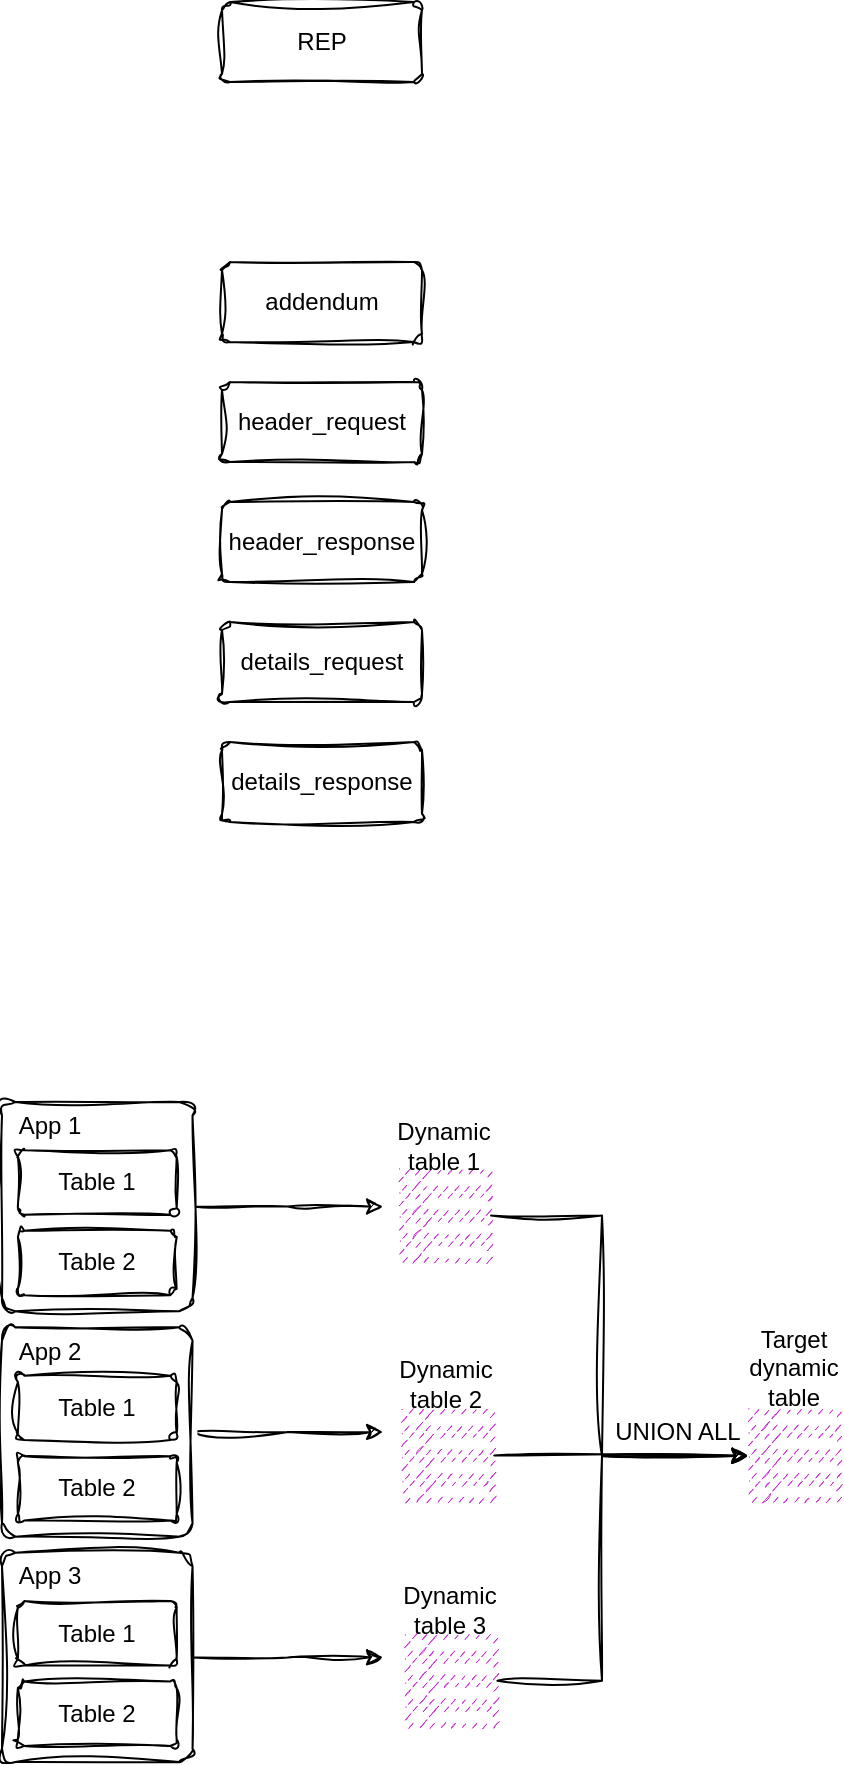 <mxfile version="26.2.4" pages="4">
  <diagram id="R2lEEEUBdFMjLlhIrx00" name="Page-1">
    <mxGraphModel dx="983" dy="541" grid="0" gridSize="10" guides="1" tooltips="1" connect="1" arrows="1" fold="1" page="1" pageScale="1" pageWidth="850" pageHeight="1100" math="0" shadow="0" extFonts="Permanent Marker^https://fonts.googleapis.com/css?family=Permanent+Marker">
      <root>
        <mxCell id="0" />
        <mxCell id="1" parent="0" />
        <mxCell id="net-j0YEt3YbszYHpLT1-1" value="REP" style="rounded=1;arcSize=10;whiteSpace=wrap;html=1;align=center;sketch=1;curveFitting=1;jiggle=2;" parent="1" vertex="1">
          <mxGeometry x="200" y="130" width="100" height="40" as="geometry" />
        </mxCell>
        <mxCell id="net-j0YEt3YbszYHpLT1-2" value="addendum" style="rounded=1;arcSize=10;whiteSpace=wrap;html=1;align=center;sketch=1;curveFitting=1;jiggle=2;" parent="1" vertex="1">
          <mxGeometry x="200" y="260" width="100" height="40" as="geometry" />
        </mxCell>
        <mxCell id="net-j0YEt3YbszYHpLT1-3" value="header_request" style="rounded=1;arcSize=10;whiteSpace=wrap;html=1;align=center;sketch=1;curveFitting=1;jiggle=2;" parent="1" vertex="1">
          <mxGeometry x="200" y="320" width="100" height="40" as="geometry" />
        </mxCell>
        <mxCell id="net-j0YEt3YbszYHpLT1-4" value="header_response" style="rounded=1;arcSize=10;whiteSpace=wrap;html=1;align=center;sketch=1;curveFitting=1;jiggle=2;" parent="1" vertex="1">
          <mxGeometry x="200" y="380" width="100" height="40" as="geometry" />
        </mxCell>
        <mxCell id="net-j0YEt3YbszYHpLT1-5" value="details_request" style="rounded=1;arcSize=10;whiteSpace=wrap;html=1;align=center;sketch=1;curveFitting=1;jiggle=2;" parent="1" vertex="1">
          <mxGeometry x="200" y="440" width="100" height="40" as="geometry" />
        </mxCell>
        <mxCell id="net-j0YEt3YbszYHpLT1-6" value="details_response" style="rounded=1;arcSize=10;whiteSpace=wrap;html=1;align=center;sketch=1;curveFitting=1;jiggle=2;" parent="1" vertex="1">
          <mxGeometry x="200" y="500" width="100" height="40" as="geometry" />
        </mxCell>
        <mxCell id="1E6t_qa9f9LuLlia8ntM-29" value="" style="group;sketch=1;curveFitting=1;jiggle=2;" vertex="1" connectable="0" parent="1">
          <mxGeometry x="90" y="680" width="420" height="330" as="geometry" />
        </mxCell>
        <mxCell id="1E6t_qa9f9LuLlia8ntM-19" style="edgeStyle=orthogonalEdgeStyle;rounded=0;orthogonalLoop=1;jettySize=auto;html=1;sketch=1;curveFitting=1;jiggle=2;" edge="1" parent="1E6t_qa9f9LuLlia8ntM-29" source="1E6t_qa9f9LuLlia8ntM-3">
          <mxGeometry relative="1" as="geometry">
            <mxPoint x="190.548" y="52.317" as="targetPoint" />
          </mxGeometry>
        </mxCell>
        <mxCell id="1E6t_qa9f9LuLlia8ntM-20" style="edgeStyle=orthogonalEdgeStyle;rounded=0;orthogonalLoop=1;jettySize=auto;html=1;sketch=1;curveFitting=1;jiggle=2;" edge="1" parent="1E6t_qa9f9LuLlia8ntM-29" source="1E6t_qa9f9LuLlia8ntM-5">
          <mxGeometry relative="1" as="geometry">
            <mxPoint x="190.548" y="165" as="targetPoint" />
          </mxGeometry>
        </mxCell>
        <mxCell id="1E6t_qa9f9LuLlia8ntM-21" style="edgeStyle=orthogonalEdgeStyle;rounded=0;orthogonalLoop=1;jettySize=auto;html=1;sketch=1;curveFitting=1;jiggle=2;" edge="1" parent="1E6t_qa9f9LuLlia8ntM-29" source="1E6t_qa9f9LuLlia8ntM-9">
          <mxGeometry relative="1" as="geometry">
            <mxPoint x="190.548" y="277.683" as="targetPoint" />
          </mxGeometry>
        </mxCell>
        <mxCell id="1E6t_qa9f9LuLlia8ntM-25" style="edgeStyle=orthogonalEdgeStyle;rounded=0;orthogonalLoop=1;jettySize=auto;html=1;sketch=1;curveFitting=1;jiggle=2;" edge="1" parent="1E6t_qa9f9LuLlia8ntM-29" source="1E6t_qa9f9LuLlia8ntM-13" target="1E6t_qa9f9LuLlia8ntM-23">
          <mxGeometry relative="1" as="geometry">
            <Array as="points">
              <mxPoint x="300" y="57" />
              <mxPoint x="300" y="177" />
            </Array>
          </mxGeometry>
        </mxCell>
        <mxCell id="1E6t_qa9f9LuLlia8ntM-13" value="" style="sketch=1;outlineConnect=0;fontColor=#232F3E;gradientColor=none;fillColor=#C925D1;strokeColor=none;dashed=0;verticalLabelPosition=bottom;verticalAlign=top;align=center;html=1;fontSize=12;fontStyle=0;aspect=fixed;pointerEvents=1;shape=mxgraph.aws4.table;curveFitting=1;jiggle=2;" vertex="1" parent="1E6t_qa9f9LuLlia8ntM-29">
          <mxGeometry x="198.488" y="33.805" width="46.049" height="46.049" as="geometry" />
        </mxCell>
        <mxCell id="1E6t_qa9f9LuLlia8ntM-14" value="Dynamic table 1" style="text;html=1;align=center;verticalAlign=middle;whiteSpace=wrap;rounded=0;sketch=1;curveFitting=1;jiggle=2;" vertex="1" parent="1E6t_qa9f9LuLlia8ntM-29">
          <mxGeometry x="196.9" y="9.659" width="47.637" height="24.146" as="geometry" />
        </mxCell>
        <mxCell id="1E6t_qa9f9LuLlia8ntM-26" style="edgeStyle=orthogonalEdgeStyle;rounded=0;orthogonalLoop=1;jettySize=auto;html=1;sketch=1;curveFitting=1;jiggle=2;" edge="1" parent="1E6t_qa9f9LuLlia8ntM-29" source="1E6t_qa9f9LuLlia8ntM-15" target="1E6t_qa9f9LuLlia8ntM-23">
          <mxGeometry relative="1" as="geometry" />
        </mxCell>
        <mxCell id="1E6t_qa9f9LuLlia8ntM-15" value="" style="sketch=1;outlineConnect=0;fontColor=#232F3E;gradientColor=none;fillColor=#C925D1;strokeColor=none;dashed=0;verticalLabelPosition=bottom;verticalAlign=top;align=center;html=1;fontSize=12;fontStyle=0;aspect=fixed;pointerEvents=1;shape=mxgraph.aws4.table;curveFitting=1;jiggle=2;" vertex="1" parent="1E6t_qa9f9LuLlia8ntM-29">
          <mxGeometry x="200.076" y="153.732" width="46.049" height="46.049" as="geometry" />
        </mxCell>
        <mxCell id="1E6t_qa9f9LuLlia8ntM-16" value="Dynamic table 2" style="text;html=1;align=center;verticalAlign=middle;whiteSpace=wrap;rounded=0;sketch=1;curveFitting=1;jiggle=2;" vertex="1" parent="1E6t_qa9f9LuLlia8ntM-29">
          <mxGeometry x="198.488" y="128.785" width="47.637" height="24.146" as="geometry" />
        </mxCell>
        <mxCell id="1E6t_qa9f9LuLlia8ntM-27" style="edgeStyle=orthogonalEdgeStyle;rounded=0;orthogonalLoop=1;jettySize=auto;html=1;sketch=1;curveFitting=1;jiggle=2;" edge="1" parent="1E6t_qa9f9LuLlia8ntM-29" source="1E6t_qa9f9LuLlia8ntM-17" target="1E6t_qa9f9LuLlia8ntM-23">
          <mxGeometry relative="1" as="geometry">
            <Array as="points">
              <mxPoint x="300" y="289" />
              <mxPoint x="300" y="177" />
            </Array>
          </mxGeometry>
        </mxCell>
        <mxCell id="1E6t_qa9f9LuLlia8ntM-17" value="" style="sketch=1;outlineConnect=0;fontColor=#232F3E;gradientColor=none;fillColor=#C925D1;strokeColor=none;dashed=0;verticalLabelPosition=bottom;verticalAlign=top;align=center;html=1;fontSize=12;fontStyle=0;aspect=fixed;pointerEvents=1;shape=mxgraph.aws4.table;curveFitting=1;jiggle=2;" vertex="1" parent="1E6t_qa9f9LuLlia8ntM-29">
          <mxGeometry x="201.664" y="266.415" width="46.049" height="46.049" as="geometry" />
        </mxCell>
        <mxCell id="1E6t_qa9f9LuLlia8ntM-18" value="Dynamic table 3" style="text;html=1;align=center;verticalAlign=middle;whiteSpace=wrap;rounded=0;sketch=1;curveFitting=1;jiggle=2;" vertex="1" parent="1E6t_qa9f9LuLlia8ntM-29">
          <mxGeometry x="200.076" y="242.268" width="47.637" height="24.146" as="geometry" />
        </mxCell>
        <mxCell id="1E6t_qa9f9LuLlia8ntM-22" value="" style="group;sketch=1;curveFitting=1;jiggle=2;" vertex="1" connectable="0" parent="1E6t_qa9f9LuLlia8ntM-29">
          <mxGeometry width="95.274" height="330" as="geometry" />
        </mxCell>
        <mxCell id="1E6t_qa9f9LuLlia8ntM-3" value="" style="rounded=1;whiteSpace=wrap;html=1;arcSize=7;sketch=1;curveFitting=1;jiggle=2;" vertex="1" parent="1E6t_qa9f9LuLlia8ntM-22">
          <mxGeometry width="95.274" height="104.634" as="geometry" />
        </mxCell>
        <mxCell id="1E6t_qa9f9LuLlia8ntM-1" value="Table 1" style="rounded=1;arcSize=10;whiteSpace=wrap;html=1;align=center;sketch=1;curveFitting=1;jiggle=2;" vertex="1" parent="1E6t_qa9f9LuLlia8ntM-22">
          <mxGeometry x="7.94" y="24.146" width="79.395" height="32.195" as="geometry" />
        </mxCell>
        <mxCell id="1E6t_qa9f9LuLlia8ntM-2" value="Table 2" style="rounded=1;arcSize=10;whiteSpace=wrap;html=1;align=center;sketch=1;curveFitting=1;jiggle=2;" vertex="1" parent="1E6t_qa9f9LuLlia8ntM-22">
          <mxGeometry x="7.94" y="64.39" width="79.395" height="32.195" as="geometry" />
        </mxCell>
        <mxCell id="1E6t_qa9f9LuLlia8ntM-4" value="App 1" style="text;html=1;align=center;verticalAlign=middle;whiteSpace=wrap;rounded=0;sketch=1;curveFitting=1;jiggle=2;" vertex="1" parent="1E6t_qa9f9LuLlia8ntM-22">
          <mxGeometry width="47.637" height="24.146" as="geometry" />
        </mxCell>
        <mxCell id="1E6t_qa9f9LuLlia8ntM-5" value="" style="rounded=1;whiteSpace=wrap;html=1;arcSize=7;sketch=1;curveFitting=1;jiggle=2;" vertex="1" parent="1E6t_qa9f9LuLlia8ntM-22">
          <mxGeometry y="112.683" width="95.274" height="104.634" as="geometry" />
        </mxCell>
        <mxCell id="1E6t_qa9f9LuLlia8ntM-6" value="Table 1" style="rounded=1;arcSize=10;whiteSpace=wrap;html=1;align=center;sketch=1;curveFitting=1;jiggle=2;" vertex="1" parent="1E6t_qa9f9LuLlia8ntM-22">
          <mxGeometry x="7.94" y="136.829" width="79.395" height="32.195" as="geometry" />
        </mxCell>
        <mxCell id="1E6t_qa9f9LuLlia8ntM-7" value="Table 2" style="rounded=1;arcSize=10;whiteSpace=wrap;html=1;align=center;sketch=1;curveFitting=1;jiggle=2;" vertex="1" parent="1E6t_qa9f9LuLlia8ntM-22">
          <mxGeometry x="7.94" y="177.073" width="79.395" height="32.195" as="geometry" />
        </mxCell>
        <mxCell id="1E6t_qa9f9LuLlia8ntM-8" value="App 2" style="text;html=1;align=center;verticalAlign=middle;whiteSpace=wrap;rounded=0;sketch=1;curveFitting=1;jiggle=2;" vertex="1" parent="1E6t_qa9f9LuLlia8ntM-22">
          <mxGeometry y="112.683" width="47.637" height="24.146" as="geometry" />
        </mxCell>
        <mxCell id="1E6t_qa9f9LuLlia8ntM-9" value="" style="rounded=1;whiteSpace=wrap;html=1;arcSize=7;sketch=1;curveFitting=1;jiggle=2;" vertex="1" parent="1E6t_qa9f9LuLlia8ntM-22">
          <mxGeometry y="225.366" width="95.274" height="104.634" as="geometry" />
        </mxCell>
        <mxCell id="1E6t_qa9f9LuLlia8ntM-10" value="Table 1" style="rounded=1;arcSize=10;whiteSpace=wrap;html=1;align=center;sketch=1;curveFitting=1;jiggle=2;" vertex="1" parent="1E6t_qa9f9LuLlia8ntM-22">
          <mxGeometry x="7.94" y="249.512" width="79.395" height="32.195" as="geometry" />
        </mxCell>
        <mxCell id="1E6t_qa9f9LuLlia8ntM-11" value="Table 2" style="rounded=1;arcSize=10;whiteSpace=wrap;html=1;align=center;sketch=1;curveFitting=1;jiggle=2;" vertex="1" parent="1E6t_qa9f9LuLlia8ntM-22">
          <mxGeometry x="7.94" y="289.756" width="79.395" height="32.195" as="geometry" />
        </mxCell>
        <mxCell id="1E6t_qa9f9LuLlia8ntM-12" value="App 3" style="text;html=1;align=center;verticalAlign=middle;whiteSpace=wrap;rounded=0;sketch=1;curveFitting=1;jiggle=2;" vertex="1" parent="1E6t_qa9f9LuLlia8ntM-22">
          <mxGeometry y="225.366" width="47.637" height="24.146" as="geometry" />
        </mxCell>
        <mxCell id="1E6t_qa9f9LuLlia8ntM-23" value="" style="sketch=1;outlineConnect=0;fontColor=#232F3E;gradientColor=none;fillColor=#C925D1;strokeColor=none;dashed=0;verticalLabelPosition=bottom;verticalAlign=top;align=center;html=1;fontSize=12;fontStyle=0;aspect=fixed;pointerEvents=1;shape=mxgraph.aws4.table;curveFitting=1;jiggle=2;" vertex="1" parent="1E6t_qa9f9LuLlia8ntM-29">
          <mxGeometry x="373.157" y="153.732" width="46.049" height="46.049" as="geometry" />
        </mxCell>
        <mxCell id="1E6t_qa9f9LuLlia8ntM-24" value="Target dynamic table" style="text;html=1;align=center;verticalAlign=middle;whiteSpace=wrap;rounded=0;sketch=1;curveFitting=1;jiggle=2;" vertex="1" parent="1E6t_qa9f9LuLlia8ntM-29">
          <mxGeometry x="372.363" y="120.732" width="47.637" height="24.146" as="geometry" />
        </mxCell>
        <mxCell id="1E6t_qa9f9LuLlia8ntM-28" value="UNION ALL" style="text;html=1;align=center;verticalAlign=middle;whiteSpace=wrap;rounded=0;sketch=1;curveFitting=1;jiggle=2;" vertex="1" parent="1E6t_qa9f9LuLlia8ntM-29">
          <mxGeometry x="303.16" y="152.93" width="70" height="24.15" as="geometry" />
        </mxCell>
      </root>
    </mxGraphModel>
  </diagram>
  <diagram id="r_vGQezDxEXXlIS-A0fj" name="Page-2">
    <mxGraphModel dx="699" dy="467" grid="0" gridSize="10" guides="1" tooltips="1" connect="1" arrows="1" fold="1" page="1" pageScale="1" pageWidth="850" pageHeight="1100" math="0" shadow="0">
      <root>
        <mxCell id="0" />
        <mxCell id="1" parent="0" />
        <mxCell id="O-tyyzASQmZN0lxxW-hp-5" value="Landing/Staging zone" style="swimlane;whiteSpace=wrap;html=1;" parent="1" vertex="1">
          <mxGeometry x="14" y="12" width="305" height="376" as="geometry" />
        </mxCell>
        <mxCell id="O-tyyzASQmZN0lxxW-hp-1" value="RAW_DATA" style="rounded=1;whiteSpace=wrap;html=1;" parent="O-tyyzASQmZN0lxxW-hp-5" vertex="1">
          <mxGeometry x="22" y="98" width="120" height="60" as="geometry" />
        </mxCell>
        <mxCell id="O-tyyzASQmZN0lxxW-hp-2" value="RAW_DATA" style="rounded=1;whiteSpace=wrap;html=1;" parent="O-tyyzASQmZN0lxxW-hp-5" vertex="1">
          <mxGeometry x="22" y="179" width="120" height="60" as="geometry" />
        </mxCell>
        <mxCell id="O-tyyzASQmZN0lxxW-hp-3" value="RAW_DATA" style="rounded=1;whiteSpace=wrap;html=1;" parent="O-tyyzASQmZN0lxxW-hp-5" vertex="1">
          <mxGeometry x="22" y="263" width="120" height="60" as="geometry" />
        </mxCell>
        <mxCell id="O-tyyzASQmZN0lxxW-hp-7" value="stream_task" style="shape=step;perimeter=stepPerimeter;whiteSpace=wrap;html=1;fixedSize=1;" parent="O-tyyzASQmZN0lxxW-hp-5" vertex="1">
          <mxGeometry x="157" y="109.5" width="134" height="37" as="geometry" />
        </mxCell>
        <mxCell id="O-tyyzASQmZN0lxxW-hp-8" value="stream_task" style="shape=step;perimeter=stepPerimeter;whiteSpace=wrap;html=1;fixedSize=1;" parent="O-tyyzASQmZN0lxxW-hp-5" vertex="1">
          <mxGeometry x="155" y="274.5" width="134" height="37" as="geometry" />
        </mxCell>
        <mxCell id="O-tyyzASQmZN0lxxW-hp-9" value="stream_task" style="shape=step;perimeter=stepPerimeter;whiteSpace=wrap;html=1;fixedSize=1;" parent="O-tyyzASQmZN0lxxW-hp-5" vertex="1">
          <mxGeometry x="157" y="190.5" width="134" height="37" as="geometry" />
        </mxCell>
        <mxCell id="O-tyyzASQmZN0lxxW-hp-10" value="Transformation zone" style="swimlane;whiteSpace=wrap;html=1;" parent="1" vertex="1">
          <mxGeometry x="352" y="12" width="380" height="376" as="geometry" />
        </mxCell>
        <mxCell id="O-tyyzASQmZN0lxxW-hp-11" value="DATA" style="rounded=1;whiteSpace=wrap;html=1;" parent="O-tyyzASQmZN0lxxW-hp-10" vertex="1">
          <mxGeometry x="98" y="98" width="120" height="60" as="geometry" />
        </mxCell>
        <mxCell id="O-tyyzASQmZN0lxxW-hp-12" value="DATA" style="rounded=1;whiteSpace=wrap;html=1;" parent="O-tyyzASQmZN0lxxW-hp-10" vertex="1">
          <mxGeometry x="98" y="179" width="120" height="60" as="geometry" />
        </mxCell>
        <mxCell id="O-tyyzASQmZN0lxxW-hp-13" value="DATA" style="rounded=1;whiteSpace=wrap;html=1;" parent="O-tyyzASQmZN0lxxW-hp-10" vertex="1">
          <mxGeometry x="98" y="263" width="120" height="60" as="geometry" />
        </mxCell>
        <mxCell id="O-tyyzASQmZN0lxxW-hp-14" value="stream_task" style="shape=step;perimeter=stepPerimeter;whiteSpace=wrap;html=1;fixedSize=1;" parent="O-tyyzASQmZN0lxxW-hp-10" vertex="1">
          <mxGeometry x="233" y="107" width="134" height="37" as="geometry" />
        </mxCell>
        <mxCell id="O-tyyzASQmZN0lxxW-hp-15" value="stream_task" style="shape=step;perimeter=stepPerimeter;whiteSpace=wrap;html=1;fixedSize=1;" parent="O-tyyzASQmZN0lxxW-hp-10" vertex="1">
          <mxGeometry x="231" y="274.5" width="134" height="37" as="geometry" />
        </mxCell>
        <mxCell id="O-tyyzASQmZN0lxxW-hp-16" value="stream_task" style="shape=step;perimeter=stepPerimeter;whiteSpace=wrap;html=1;fixedSize=1;" parent="O-tyyzASQmZN0lxxW-hp-10" vertex="1">
          <mxGeometry x="233" y="190.5" width="134" height="37" as="geometry" />
        </mxCell>
        <mxCell id="O-tyyzASQmZN0lxxW-hp-17" value="tree_task" style="ellipse;whiteSpace=wrap;html=1;aspect=fixed;" parent="O-tyyzASQmZN0lxxW-hp-10" vertex="1">
          <mxGeometry x="16" y="101" width="54" height="54" as="geometry" />
        </mxCell>
        <mxCell id="O-tyyzASQmZN0lxxW-hp-18" value="tree_task" style="ellipse;whiteSpace=wrap;html=1;aspect=fixed;" parent="O-tyyzASQmZN0lxxW-hp-10" vertex="1">
          <mxGeometry x="16" y="185" width="54" height="54" as="geometry" />
        </mxCell>
        <mxCell id="O-tyyzASQmZN0lxxW-hp-19" value="tree_task" style="ellipse;whiteSpace=wrap;html=1;aspect=fixed;" parent="O-tyyzASQmZN0lxxW-hp-10" vertex="1">
          <mxGeometry x="16" y="266" width="54" height="54" as="geometry" />
        </mxCell>
        <mxCell id="O-tyyzASQmZN0lxxW-hp-20" value="consumption zone" style="swimlane;whiteSpace=wrap;html=1;" parent="1" vertex="1">
          <mxGeometry x="757" y="12" width="261" height="376" as="geometry" />
        </mxCell>
        <mxCell id="O-tyyzASQmZN0lxxW-hp-21" value="OUTPUT_DATA" style="rounded=1;whiteSpace=wrap;html=1;" parent="O-tyyzASQmZN0lxxW-hp-20" vertex="1">
          <mxGeometry x="98" y="98" width="120" height="60" as="geometry" />
        </mxCell>
        <mxCell id="O-tyyzASQmZN0lxxW-hp-22" value="OUTPUT_DATA" style="rounded=1;whiteSpace=wrap;html=1;" parent="O-tyyzASQmZN0lxxW-hp-20" vertex="1">
          <mxGeometry x="98" y="179" width="120" height="60" as="geometry" />
        </mxCell>
        <mxCell id="O-tyyzASQmZN0lxxW-hp-23" value="OUTPUT_DATA" style="rounded=1;whiteSpace=wrap;html=1;" parent="O-tyyzASQmZN0lxxW-hp-20" vertex="1">
          <mxGeometry x="98" y="263" width="120" height="60" as="geometry" />
        </mxCell>
        <mxCell id="O-tyyzASQmZN0lxxW-hp-27" value="tree_task" style="ellipse;whiteSpace=wrap;html=1;aspect=fixed;" parent="O-tyyzASQmZN0lxxW-hp-20" vertex="1">
          <mxGeometry x="16" y="101" width="54" height="54" as="geometry" />
        </mxCell>
        <mxCell id="O-tyyzASQmZN0lxxW-hp-28" value="tree_task" style="ellipse;whiteSpace=wrap;html=1;aspect=fixed;" parent="O-tyyzASQmZN0lxxW-hp-20" vertex="1">
          <mxGeometry x="16" y="185" width="54" height="54" as="geometry" />
        </mxCell>
        <mxCell id="O-tyyzASQmZN0lxxW-hp-29" value="tree_task" style="ellipse;whiteSpace=wrap;html=1;aspect=fixed;" parent="O-tyyzASQmZN0lxxW-hp-20" vertex="1">
          <mxGeometry x="16" y="266" width="54" height="54" as="geometry" />
        </mxCell>
        <mxCell id="WQGmpgDbR1d3B5vEgYAK-1" value="RAW_DATA" style="rounded=1;whiteSpace=wrap;html=1;arcSize=5;" parent="1" vertex="1">
          <mxGeometry x="73" y="615" width="126" height="240" as="geometry" />
        </mxCell>
        <mxCell id="WQGmpgDbR1d3B5vEgYAK-2" value="DATABASE DEV" style="rounded=1;whiteSpace=wrap;html=1;arcSize=5;" parent="1" vertex="1">
          <mxGeometry x="612" y="631.5" width="128" height="63" as="geometry" />
        </mxCell>
        <mxCell id="WQGmpgDbR1d3B5vEgYAK-11" style="edgeStyle=orthogonalEdgeStyle;rounded=0;orthogonalLoop=1;jettySize=auto;html=1;" parent="1" source="WQGmpgDbR1d3B5vEgYAK-3" target="WQGmpgDbR1d3B5vEgYAK-4" edge="1">
          <mxGeometry relative="1" as="geometry" />
        </mxCell>
        <mxCell id="WQGmpgDbR1d3B5vEgYAK-3" value="Schema DEV" style="rounded=1;whiteSpace=wrap;html=1;arcSize=5;" parent="1" vertex="1">
          <mxGeometry x="235" y="611.5" width="95" height="103" as="geometry" />
        </mxCell>
        <mxCell id="WQGmpgDbR1d3B5vEgYAK-13" style="edgeStyle=orthogonalEdgeStyle;rounded=0;orthogonalLoop=1;jettySize=auto;html=1;" parent="1" source="WQGmpgDbR1d3B5vEgYAK-4" target="WQGmpgDbR1d3B5vEgYAK-10" edge="1">
          <mxGeometry relative="1" as="geometry" />
        </mxCell>
        <mxCell id="WQGmpgDbR1d3B5vEgYAK-16" style="edgeStyle=orthogonalEdgeStyle;rounded=0;orthogonalLoop=1;jettySize=auto;html=1;entryX=0;entryY=0.5;entryDx=0;entryDy=0;" parent="1" source="WQGmpgDbR1d3B5vEgYAK-4" target="WQGmpgDbR1d3B5vEgYAK-2" edge="1">
          <mxGeometry relative="1" as="geometry" />
        </mxCell>
        <mxCell id="WQGmpgDbR1d3B5vEgYAK-4" value="Worksheet (store procedures...)" style="rounded=1;whiteSpace=wrap;html=1;" parent="1" vertex="1">
          <mxGeometry x="372" y="640" width="198" height="46" as="geometry" />
        </mxCell>
        <mxCell id="WQGmpgDbR1d3B5vEgYAK-12" style="edgeStyle=orthogonalEdgeStyle;rounded=0;orthogonalLoop=1;jettySize=auto;html=1;" parent="1" source="WQGmpgDbR1d3B5vEgYAK-5" target="WQGmpgDbR1d3B5vEgYAK-6" edge="1">
          <mxGeometry relative="1" as="geometry" />
        </mxCell>
        <mxCell id="WQGmpgDbR1d3B5vEgYAK-5" value="Schema PROD" style="rounded=1;whiteSpace=wrap;html=1;arcSize=5;" parent="1" vertex="1">
          <mxGeometry x="235" y="752" width="93" height="105" as="geometry" />
        </mxCell>
        <mxCell id="WQGmpgDbR1d3B5vEgYAK-17" style="edgeStyle=orthogonalEdgeStyle;rounded=0;orthogonalLoop=1;jettySize=auto;html=1;entryX=0;entryY=0.5;entryDx=0;entryDy=0;" parent="1" source="WQGmpgDbR1d3B5vEgYAK-6" target="WQGmpgDbR1d3B5vEgYAK-15" edge="1">
          <mxGeometry relative="1" as="geometry" />
        </mxCell>
        <mxCell id="WQGmpgDbR1d3B5vEgYAK-6" value="Worksheet (store procedures...)" style="rounded=1;whiteSpace=wrap;html=1;" parent="1" vertex="1">
          <mxGeometry x="376" y="781.5" width="197" height="46" as="geometry" />
        </mxCell>
        <mxCell id="WQGmpgDbR1d3B5vEgYAK-18" style="edgeStyle=orthogonalEdgeStyle;rounded=0;orthogonalLoop=1;jettySize=auto;html=1;entryX=0.5;entryY=0;entryDx=0;entryDy=0;" parent="1" source="WQGmpgDbR1d3B5vEgYAK-9" target="WQGmpgDbR1d3B5vEgYAK-2" edge="1">
          <mxGeometry relative="1" as="geometry" />
        </mxCell>
        <mxCell id="WQGmpgDbR1d3B5vEgYAK-9" value="DATA GOVERNANCE" style="rounded=1;whiteSpace=wrap;html=1;arcSize=5;" parent="1" vertex="1">
          <mxGeometry x="615.25" y="566" width="121.5" height="38" as="geometry" />
        </mxCell>
        <mxCell id="WQGmpgDbR1d3B5vEgYAK-10" value="GIT" style="rounded=1;whiteSpace=wrap;html=1;arcSize=5;" parent="1" vertex="1">
          <mxGeometry x="406.5" y="566" width="129" height="35" as="geometry" />
        </mxCell>
        <mxCell id="WQGmpgDbR1d3B5vEgYAK-14" value="GIT ACTION" style="rounded=1;whiteSpace=wrap;html=1;arcSize=5;" parent="1" vertex="1">
          <mxGeometry x="406.5" y="519.5" width="129" height="35" as="geometry" />
        </mxCell>
        <mxCell id="WQGmpgDbR1d3B5vEgYAK-15" value="DATABASE PROD" style="rounded=1;whiteSpace=wrap;html=1;arcSize=5;" parent="1" vertex="1">
          <mxGeometry x="614" y="771.25" width="123" height="66.5" as="geometry" />
        </mxCell>
        <mxCell id="WQGmpgDbR1d3B5vEgYAK-19" style="edgeStyle=orthogonalEdgeStyle;rounded=0;orthogonalLoop=1;jettySize=auto;html=1;entryX=0.992;entryY=0.199;entryDx=0;entryDy=0;entryPerimeter=0;" parent="1" source="WQGmpgDbR1d3B5vEgYAK-3" target="WQGmpgDbR1d3B5vEgYAK-1" edge="1">
          <mxGeometry relative="1" as="geometry" />
        </mxCell>
        <mxCell id="WQGmpgDbR1d3B5vEgYAK-20" style="edgeStyle=orthogonalEdgeStyle;rounded=0;orthogonalLoop=1;jettySize=auto;html=1;entryX=1;entryY=0.792;entryDx=0;entryDy=0;entryPerimeter=0;" parent="1" source="WQGmpgDbR1d3B5vEgYAK-5" target="WQGmpgDbR1d3B5vEgYAK-1" edge="1">
          <mxGeometry relative="1" as="geometry" />
        </mxCell>
        <mxCell id="WQGmpgDbR1d3B5vEgYAK-21" value="DYNAMIC TABLE" style="rounded=1;whiteSpace=wrap;html=1;" parent="1" vertex="1">
          <mxGeometry x="14" y="403" width="120" height="60" as="geometry" />
        </mxCell>
        <mxCell id="WQGmpgDbR1d3B5vEgYAK-22" value="FOLDER TO TEST DATA, PERFORMANCE" style="rounded=1;whiteSpace=wrap;html=1;" parent="1" vertex="1">
          <mxGeometry x="146" y="403" width="120" height="60" as="geometry" />
        </mxCell>
      </root>
    </mxGraphModel>
  </diagram>
  <diagram id="de_Q5x6Ph38PHrySxvU-" name="Page-3">
    <mxGraphModel dx="583" dy="389" grid="0" gridSize="10" guides="1" tooltips="1" connect="1" arrows="1" fold="1" page="1" pageScale="1" pageWidth="1169" pageHeight="827" math="0" shadow="0">
      <root>
        <mxCell id="0" />
        <mxCell id="1" parent="0" />
        <mxCell id="oHkocwLeqqXCs-9-EZDN-17" style="edgeStyle=orthogonalEdgeStyle;rounded=0;orthogonalLoop=1;jettySize=auto;html=1;entryX=0;entryY=0.5;entryDx=0;entryDy=0;" edge="1" parent="1" source="oHkocwLeqqXCs-9-EZDN-13" target="oHkocwLeqqXCs-9-EZDN-10">
          <mxGeometry relative="1" as="geometry" />
        </mxCell>
        <mxCell id="oHkocwLeqqXCs-9-EZDN-18" style="edgeStyle=orthogonalEdgeStyle;rounded=0;orthogonalLoop=1;jettySize=auto;html=1;entryX=0;entryY=0.5;entryDx=0;entryDy=0;" edge="1" parent="1" source="oHkocwLeqqXCs-9-EZDN-13" target="oHkocwLeqqXCs-9-EZDN-15">
          <mxGeometry relative="1" as="geometry" />
        </mxCell>
        <mxCell id="oHkocwLeqqXCs-9-EZDN-19" style="edgeStyle=orthogonalEdgeStyle;rounded=0;orthogonalLoop=1;jettySize=auto;html=1;entryX=0;entryY=0.5;entryDx=0;entryDy=0;" edge="1" parent="1" source="oHkocwLeqqXCs-9-EZDN-13" target="oHkocwLeqqXCs-9-EZDN-16">
          <mxGeometry relative="1" as="geometry" />
        </mxCell>
        <mxCell id="oHkocwLeqqXCs-9-EZDN-13" value="" style="rounded=1;whiteSpace=wrap;html=1;" vertex="1" parent="1">
          <mxGeometry x="20" y="150" width="90" height="110" as="geometry" />
        </mxCell>
        <mxCell id="oHkocwLeqqXCs-9-EZDN-3" style="edgeStyle=orthogonalEdgeStyle;rounded=0;orthogonalLoop=1;jettySize=auto;html=1;" edge="1" parent="1" source="oHkocwLeqqXCs-9-EZDN-1" target="oHkocwLeqqXCs-9-EZDN-2">
          <mxGeometry relative="1" as="geometry" />
        </mxCell>
        <mxCell id="oHkocwLeqqXCs-9-EZDN-7" style="edgeStyle=orthogonalEdgeStyle;rounded=0;orthogonalLoop=1;jettySize=auto;html=1;entryX=0.5;entryY=0;entryDx=0;entryDy=0;" edge="1" parent="1" source="oHkocwLeqqXCs-9-EZDN-1" target="oHkocwLeqqXCs-9-EZDN-6">
          <mxGeometry relative="1" as="geometry" />
        </mxCell>
        <mxCell id="oHkocwLeqqXCs-9-EZDN-1" value="CREATE DATABASE" style="rounded=1;whiteSpace=wrap;html=1;" vertex="1" parent="1">
          <mxGeometry x="510" y="173" width="120" height="60" as="geometry" />
        </mxCell>
        <mxCell id="oHkocwLeqqXCs-9-EZDN-2" value="CREATE DATABASE CLONE" style="rounded=1;whiteSpace=wrap;html=1;" vertex="1" parent="1">
          <mxGeometry x="690" y="173" width="230" height="60" as="geometry" />
        </mxCell>
        <mxCell id="oHkocwLeqqXCs-9-EZDN-4" value="DEV" style="text;html=1;align=center;verticalAlign=middle;whiteSpace=wrap;rounded=0;" vertex="1" parent="1">
          <mxGeometry x="540" y="143" width="60" height="30" as="geometry" />
        </mxCell>
        <mxCell id="oHkocwLeqqXCs-9-EZDN-5" value="TEST, UAT, PROD" style="text;html=1;align=center;verticalAlign=middle;whiteSpace=wrap;rounded=0;" vertex="1" parent="1">
          <mxGeometry x="737.5" y="143" width="135" height="30" as="geometry" />
        </mxCell>
        <mxCell id="oHkocwLeqqXCs-9-EZDN-9" style="edgeStyle=orthogonalEdgeStyle;rounded=0;orthogonalLoop=1;jettySize=auto;html=1;entryX=0.5;entryY=0;entryDx=0;entryDy=0;" edge="1" parent="1" source="oHkocwLeqqXCs-9-EZDN-6" target="oHkocwLeqqXCs-9-EZDN-8">
          <mxGeometry relative="1" as="geometry" />
        </mxCell>
        <mxCell id="oHkocwLeqqXCs-9-EZDN-6" value="CREATE SCHEMA" style="rounded=1;whiteSpace=wrap;html=1;" vertex="1" parent="1">
          <mxGeometry x="510" y="263" width="120" height="60" as="geometry" />
        </mxCell>
        <mxCell id="oHkocwLeqqXCs-9-EZDN-8" value="CREATE TABLE" style="rounded=1;whiteSpace=wrap;html=1;" vertex="1" parent="1">
          <mxGeometry x="510" y="353" width="120" height="60" as="geometry" />
        </mxCell>
        <mxCell id="oHkocwLeqqXCs-9-EZDN-10" value="SCHEMA_DEV" style="rounded=1;whiteSpace=wrap;html=1;" vertex="1" parent="1">
          <mxGeometry x="220" y="105" width="110" height="60" as="geometry" />
        </mxCell>
        <mxCell id="oHkocwLeqqXCs-9-EZDN-11" value="Raw data tables" style="shape=cylinder3;whiteSpace=wrap;html=1;boundedLbl=1;backgroundOutline=1;size=15;" vertex="1" parent="1">
          <mxGeometry x="35" y="163" width="60" height="80" as="geometry" />
        </mxCell>
        <mxCell id="oHkocwLeqqXCs-9-EZDN-14" value="PUBLIC_SCHEMA" style="text;html=1;align=center;verticalAlign=middle;whiteSpace=wrap;rounded=0;" vertex="1" parent="1">
          <mxGeometry x="40" y="120" width="60" height="30" as="geometry" />
        </mxCell>
        <mxCell id="oHkocwLeqqXCs-9-EZDN-15" value="SCHEMA_TEST" style="rounded=1;whiteSpace=wrap;html=1;" vertex="1" parent="1">
          <mxGeometry x="220" y="175" width="110" height="60" as="geometry" />
        </mxCell>
        <mxCell id="oHkocwLeqqXCs-9-EZDN-16" value="SCHEMA_PROD" style="rounded=1;whiteSpace=wrap;html=1;" vertex="1" parent="1">
          <mxGeometry x="220" y="243" width="110" height="60" as="geometry" />
        </mxCell>
        <mxCell id="oHkocwLeqqXCs-9-EZDN-20" value="CLONE" style="text;html=1;align=center;verticalAlign=middle;whiteSpace=wrap;rounded=0;" vertex="1" parent="1">
          <mxGeometry x="110" y="203" width="60" height="30" as="geometry" />
        </mxCell>
      </root>
    </mxGraphModel>
  </diagram>
  <diagram id="tW0W9BRRfkLh3DnBiYfE" name="ALM for PowerPlatform">
    <mxGraphModel dx="985" dy="512" grid="0" gridSize="10" guides="1" tooltips="1" connect="1" arrows="1" fold="1" page="1" pageScale="1" pageWidth="2336" pageHeight="1654" math="0" shadow="0">
      <root>
        <mxCell id="0" />
        <mxCell id="1" parent="0" />
        <mxCell id="R6F7pMOjT2KuODq6oyAE-1" value="Internal Demo" style="rounded=1;whiteSpace=wrap;html=1;sketch=1;hachureGap=4;jiggle=2;curveFitting=1;fontFamily=Architects Daughter;fontSource=https%3A%2F%2Ffonts.googleapis.com%2Fcss%3Ffamily%3DArchitects%2BDaughter;" vertex="1" parent="1">
          <mxGeometry x="259" y="212" width="120" height="60" as="geometry" />
        </mxCell>
        <mxCell id="R6F7pMOjT2KuODq6oyAE-2" value="CMC Demo" style="rounded=1;whiteSpace=wrap;html=1;sketch=1;hachureGap=4;jiggle=2;curveFitting=1;fontFamily=Architects Daughter;fontSource=https%3A%2F%2Ffonts.googleapis.com%2Fcss%3Ffamily%3DArchitects%2BDaughter;fillColor=#fff2cc;strokeColor=#d6b656;" vertex="1" parent="1">
          <mxGeometry x="421" y="212" width="120" height="60" as="geometry" />
        </mxCell>
        <mxCell id="R6F7pMOjT2KuODq6oyAE-3" value="Deployment" style="rounded=1;whiteSpace=wrap;html=1;sketch=1;hachureGap=4;jiggle=2;curveFitting=1;fontFamily=Architects Daughter;fontSource=https%3A%2F%2Ffonts.googleapis.com%2Fcss%3Ffamily%3DArchitects%2BDaughter;fillColor=#d5e8d4;strokeColor=#82b366;" vertex="1" parent="1">
          <mxGeometry x="597" y="212" width="120" height="60" as="geometry" />
        </mxCell>
        <mxCell id="R6F7pMOjT2KuODq6oyAE-4" value="DEV" style="text;html=1;align=center;verticalAlign=middle;whiteSpace=wrap;rounded=0;fontFamily=Architects Daughter;fontSource=https%3A%2F%2Ffonts.googleapis.com%2Fcss%3Ffamily%3DArchitects%2BDaughter;" vertex="1" parent="1">
          <mxGeometry x="286" y="177" width="60" height="30" as="geometry" />
        </mxCell>
        <mxCell id="R6F7pMOjT2KuODq6oyAE-5" value="UAT" style="text;html=1;align=center;verticalAlign=middle;whiteSpace=wrap;rounded=0;fontFamily=Architects Daughter;fontSource=https%3A%2F%2Ffonts.googleapis.com%2Fcss%3Ffamily%3DArchitects%2BDaughter;" vertex="1" parent="1">
          <mxGeometry x="448" y="177" width="60" height="30" as="geometry" />
        </mxCell>
        <mxCell id="R6F7pMOjT2KuODq6oyAE-6" value="PROD" style="text;html=1;align=center;verticalAlign=middle;whiteSpace=wrap;rounded=0;fontFamily=Architects Daughter;fontSource=https%3A%2F%2Ffonts.googleapis.com%2Fcss%3Ffamily%3DArchitects%2BDaughter;" vertex="1" parent="1">
          <mxGeometry x="627" y="177" width="60" height="30" as="geometry" />
        </mxCell>
        <mxCell id="R6F7pMOjT2KuODq6oyAE-7" value="Performance Improve" style="rounded=1;whiteSpace=wrap;html=1;sketch=1;hachureGap=4;jiggle=2;curveFitting=1;fontFamily=Architects Daughter;fontSource=https%3A%2F%2Ffonts.googleapis.com%2Fcss%3Ffamily%3DArchitects%2BDaughter;" vertex="1" parent="1">
          <mxGeometry x="83" y="212" width="120" height="60" as="geometry" />
        </mxCell>
        <mxCell id="R6F7pMOjT2KuODq6oyAE-8" value="Base Layer" style="text;html=1;align=center;verticalAlign=middle;whiteSpace=wrap;rounded=0;fontFamily=Architects Daughter;fontSource=https%3A%2F%2Ffonts.googleapis.com%2Fcss%3Ffamily%3DArchitects%2BDaughter;" vertex="1" parent="1">
          <mxGeometry x="110" y="177" width="60" height="30" as="geometry" />
        </mxCell>
      </root>
    </mxGraphModel>
  </diagram>
</mxfile>
